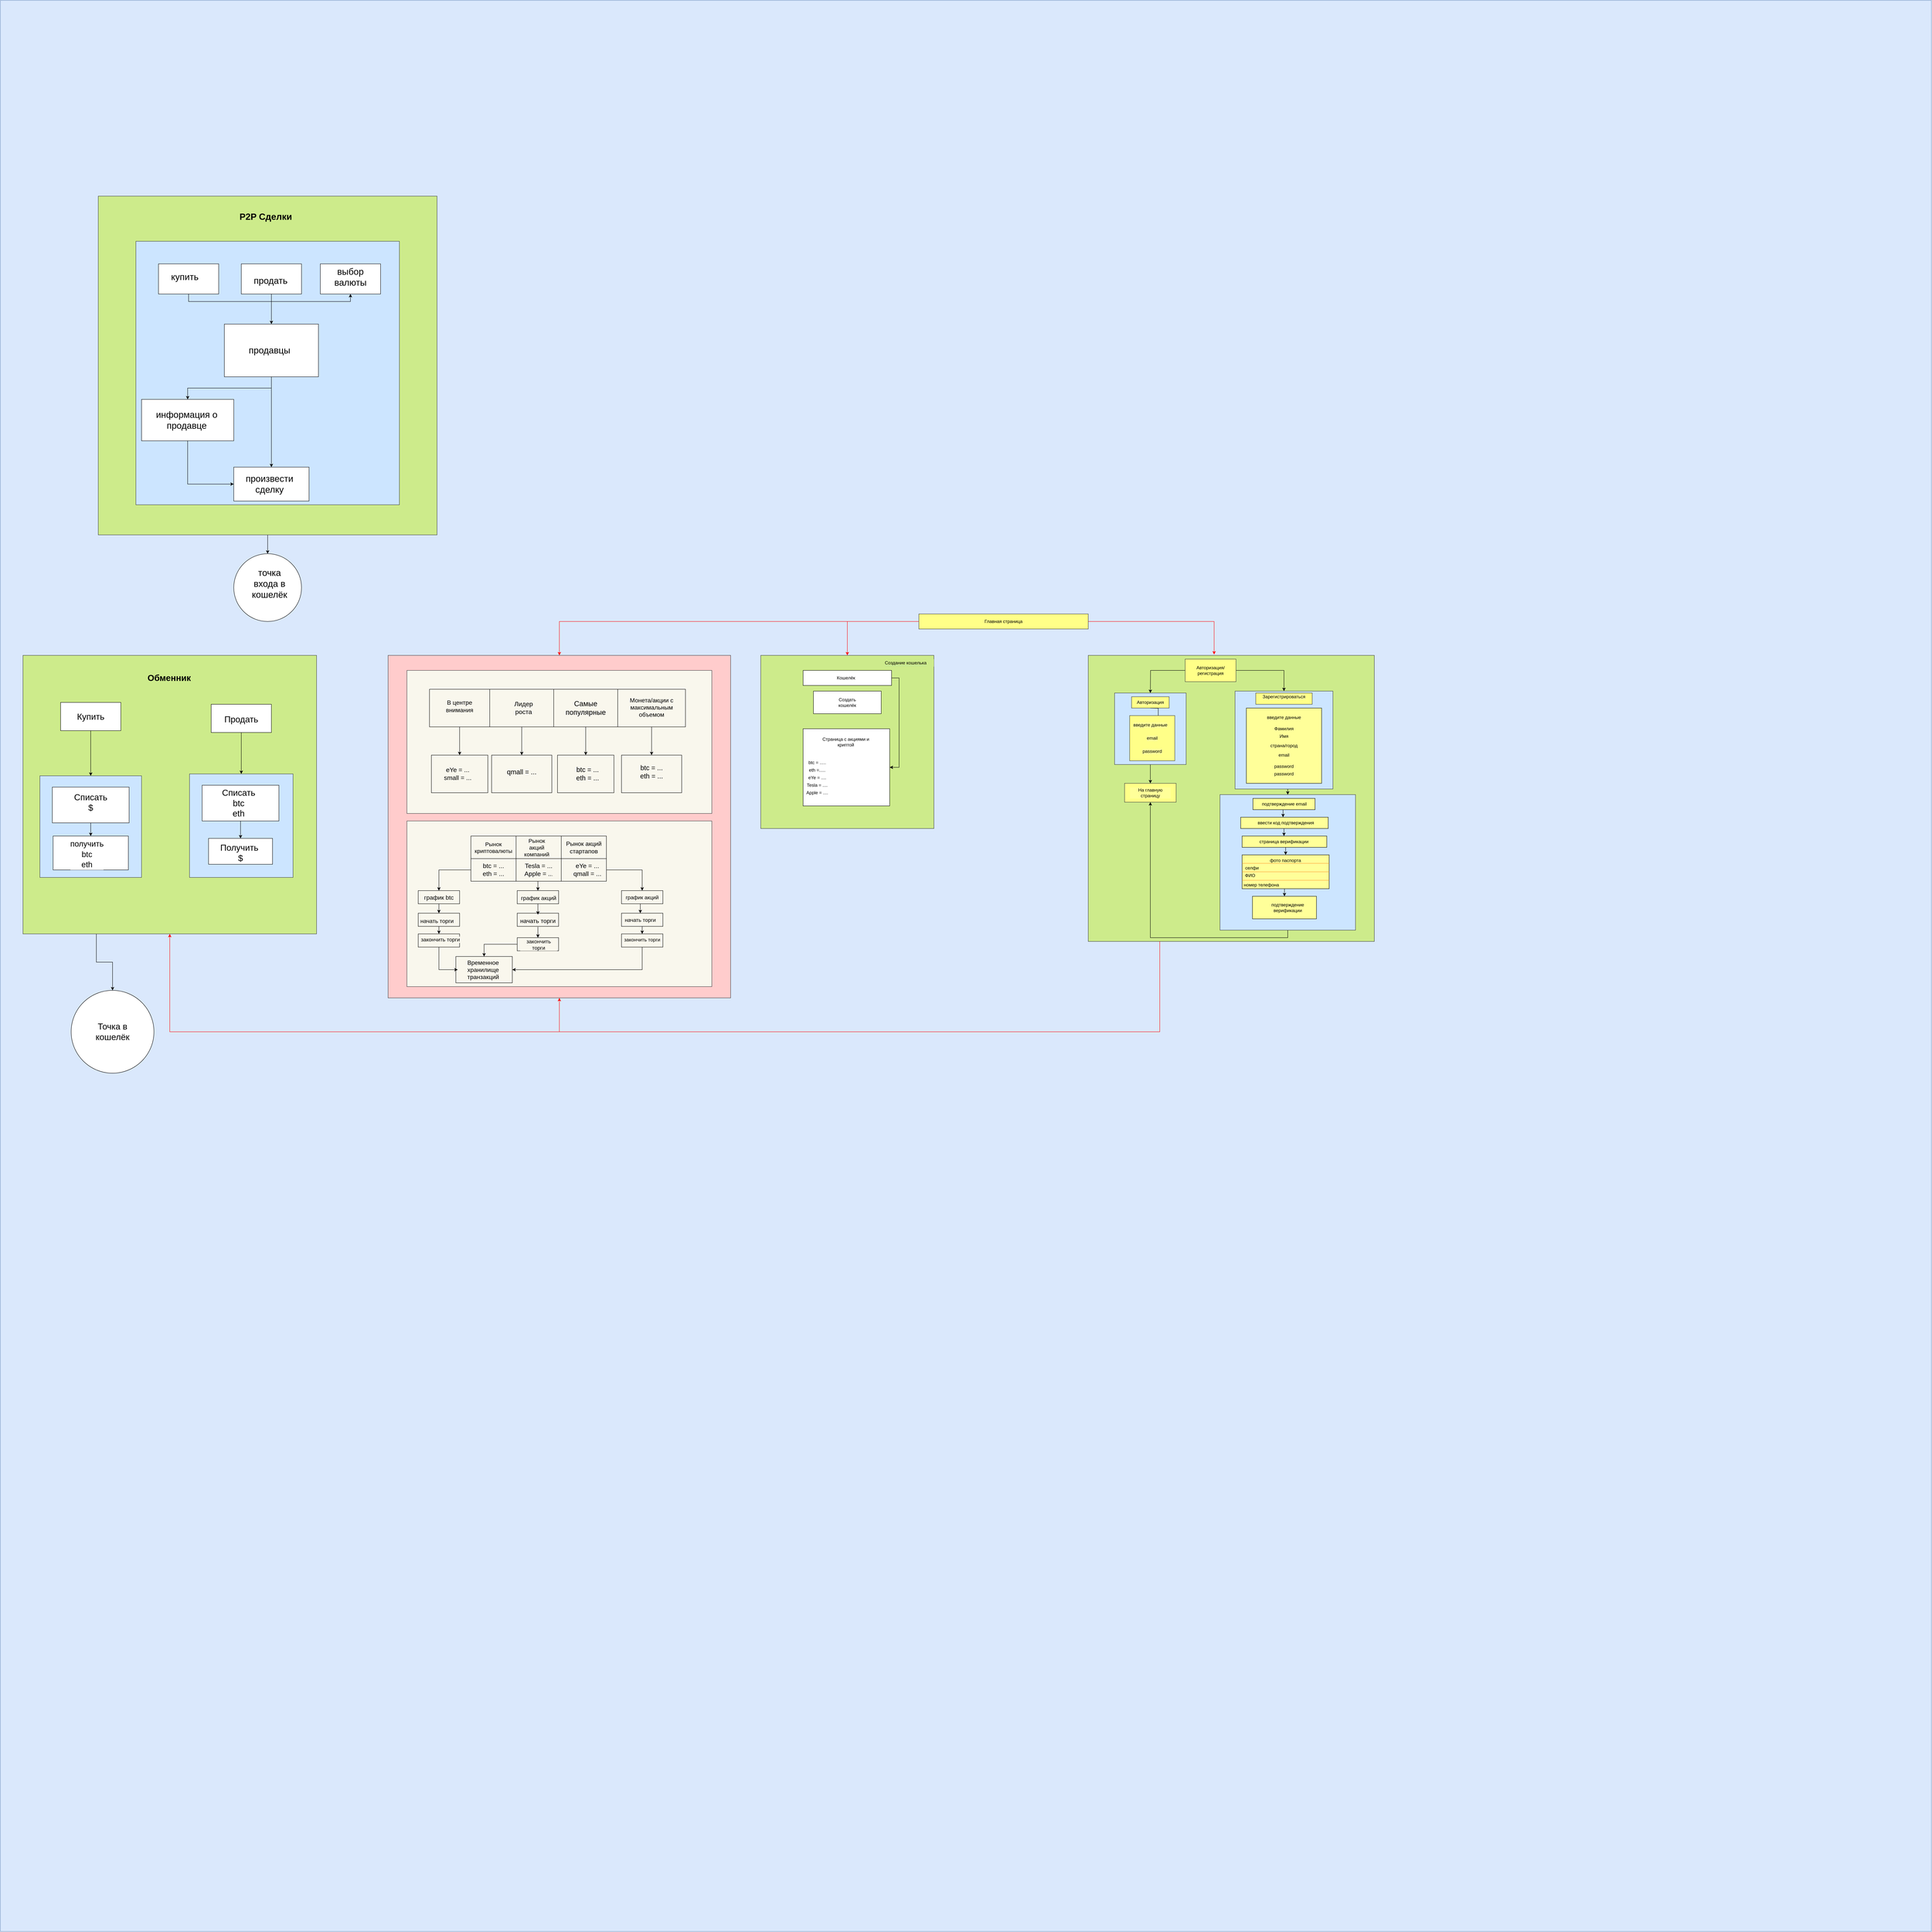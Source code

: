 <mxfile version="20.6.0" type="github">
  <diagram id="_kXGo4iluYgXWChyUHFs" name="Страница 1">
    <mxGraphModel dx="5953" dy="4266" grid="1" gridSize="10" guides="1" tooltips="1" connect="1" arrows="1" fold="1" page="1" pageScale="1" pageWidth="827" pageHeight="1169" math="0" shadow="0">
      <root>
        <mxCell id="0" />
        <mxCell id="1" parent="0" />
        <mxCell id="PXMOqG3apg1fKfNR8DtC-1" value="" style="whiteSpace=wrap;html=1;aspect=fixed;fillColor=#dae8fc;strokeColor=#6c8ebf;" vertex="1" parent="1">
          <mxGeometry x="-2310" y="-1500" width="5130" height="5130" as="geometry" />
        </mxCell>
        <mxCell id="PXMOqG3apg1fKfNR8DtC-85" style="edgeStyle=orthogonalEdgeStyle;rounded=0;orthogonalLoop=1;jettySize=auto;html=1;exitX=1;exitY=0.5;exitDx=0;exitDy=0;entryX=0.44;entryY=-0.003;entryDx=0;entryDy=0;entryPerimeter=0;strokeColor=#FF0000;" edge="1" parent="1" source="PXMOqG3apg1fKfNR8DtC-2" target="PXMOqG3apg1fKfNR8DtC-5">
          <mxGeometry relative="1" as="geometry" />
        </mxCell>
        <mxCell id="PXMOqG3apg1fKfNR8DtC-89" style="edgeStyle=orthogonalEdgeStyle;rounded=0;orthogonalLoop=1;jettySize=auto;html=1;exitX=0;exitY=0.5;exitDx=0;exitDy=0;strokeColor=#FF0000;" edge="1" parent="1" source="PXMOqG3apg1fKfNR8DtC-2" target="PXMOqG3apg1fKfNR8DtC-88">
          <mxGeometry relative="1" as="geometry" />
        </mxCell>
        <mxCell id="PXMOqG3apg1fKfNR8DtC-109" style="edgeStyle=orthogonalEdgeStyle;rounded=0;orthogonalLoop=1;jettySize=auto;html=1;exitX=0;exitY=0.5;exitDx=0;exitDy=0;entryX=0.5;entryY=0;entryDx=0;entryDy=0;strokeColor=#FF0000;" edge="1" parent="1" source="PXMOqG3apg1fKfNR8DtC-2" target="PXMOqG3apg1fKfNR8DtC-107">
          <mxGeometry relative="1" as="geometry" />
        </mxCell>
        <mxCell id="PXMOqG3apg1fKfNR8DtC-2" value="Главная&amp;nbsp;страница" style="text;html=1;align=center;verticalAlign=middle;whiteSpace=wrap;rounded=0;fillColor=#ffff88;strokeColor=#36393d;" vertex="1" parent="1">
          <mxGeometry x="130" y="130" width="450" height="40" as="geometry" />
        </mxCell>
        <mxCell id="PXMOqG3apg1fKfNR8DtC-187" style="edgeStyle=orthogonalEdgeStyle;rounded=0;orthogonalLoop=1;jettySize=auto;html=1;exitX=0.25;exitY=1;exitDx=0;exitDy=0;entryX=0.5;entryY=1;entryDx=0;entryDy=0;strokeColor=#FF0000;" edge="1" parent="1" source="PXMOqG3apg1fKfNR8DtC-5" target="PXMOqG3apg1fKfNR8DtC-107">
          <mxGeometry relative="1" as="geometry">
            <Array as="points">
              <mxPoint x="770" y="1240" />
              <mxPoint x="-825" y="1240" />
            </Array>
          </mxGeometry>
        </mxCell>
        <mxCell id="PXMOqG3apg1fKfNR8DtC-217" style="edgeStyle=orthogonalEdgeStyle;rounded=0;orthogonalLoop=1;jettySize=auto;html=1;exitX=0.25;exitY=1;exitDx=0;exitDy=0;entryX=0.5;entryY=1;entryDx=0;entryDy=0;strokeColor=#FF0000;fontSize=14;" edge="1" parent="1" source="PXMOqG3apg1fKfNR8DtC-5" target="PXMOqG3apg1fKfNR8DtC-189">
          <mxGeometry relative="1" as="geometry">
            <Array as="points">
              <mxPoint x="770" y="1240" />
              <mxPoint x="-1860" y="1240" />
            </Array>
          </mxGeometry>
        </mxCell>
        <mxCell id="PXMOqG3apg1fKfNR8DtC-5" value="" style="whiteSpace=wrap;html=1;aspect=fixed;fillColor=#cdeb8b;strokeColor=#36393d;" vertex="1" parent="1">
          <mxGeometry x="580" y="240" width="760" height="760" as="geometry" />
        </mxCell>
        <mxCell id="PXMOqG3apg1fKfNR8DtC-24" style="edgeStyle=orthogonalEdgeStyle;rounded=0;orthogonalLoop=1;jettySize=auto;html=1;exitX=0;exitY=0.5;exitDx=0;exitDy=0;entryX=0.5;entryY=0;entryDx=0;entryDy=0;" edge="1" parent="1" source="PXMOqG3apg1fKfNR8DtC-6">
          <mxGeometry relative="1" as="geometry">
            <mxPoint x="745" y="340" as="targetPoint" />
          </mxGeometry>
        </mxCell>
        <mxCell id="PXMOqG3apg1fKfNR8DtC-50" style="edgeStyle=orthogonalEdgeStyle;rounded=0;orthogonalLoop=1;jettySize=auto;html=1;entryX=0.5;entryY=0;entryDx=0;entryDy=0;" edge="1" parent="1" source="PXMOqG3apg1fKfNR8DtC-6" target="PXMOqG3apg1fKfNR8DtC-39">
          <mxGeometry relative="1" as="geometry" />
        </mxCell>
        <mxCell id="PXMOqG3apg1fKfNR8DtC-6" value="" style="rounded=0;whiteSpace=wrap;html=1;fillColor=#ffff88;strokeColor=#36393d;" vertex="1" parent="1">
          <mxGeometry x="837.5" y="250" width="135" height="60" as="geometry" />
        </mxCell>
        <mxCell id="PXMOqG3apg1fKfNR8DtC-7" value="Авторизация/регистрация" style="text;html=1;strokeColor=none;fillColor=none;align=center;verticalAlign=middle;whiteSpace=wrap;rounded=0;" vertex="1" parent="1">
          <mxGeometry x="875" y="265" width="60" height="30" as="geometry" />
        </mxCell>
        <mxCell id="PXMOqG3apg1fKfNR8DtC-30" style="edgeStyle=orthogonalEdgeStyle;rounded=0;orthogonalLoop=1;jettySize=auto;html=1;exitX=0.5;exitY=1;exitDx=0;exitDy=0;entryX=0.5;entryY=0;entryDx=0;entryDy=0;" edge="1" parent="1" source="PXMOqG3apg1fKfNR8DtC-9" target="PXMOqG3apg1fKfNR8DtC-22">
          <mxGeometry relative="1" as="geometry" />
        </mxCell>
        <mxCell id="PXMOqG3apg1fKfNR8DtC-9" value="" style="whiteSpace=wrap;html=1;aspect=fixed;fillColor=#cce5ff;strokeColor=#36393d;" vertex="1" parent="1">
          <mxGeometry x="650" y="340" width="190" height="190" as="geometry" />
        </mxCell>
        <mxCell id="PXMOqG3apg1fKfNR8DtC-13" value="" style="rounded=0;whiteSpace=wrap;html=1;labelBackgroundColor=#ffffff;fillColor=#ffff88;strokeColor=#36393d;" vertex="1" parent="1">
          <mxGeometry x="695" y="350" width="100" height="30" as="geometry" />
        </mxCell>
        <mxCell id="PXMOqG3apg1fKfNR8DtC-29" value="" style="edgeStyle=orthogonalEdgeStyle;rounded=0;orthogonalLoop=1;jettySize=auto;html=1;" edge="1" parent="1">
          <mxGeometry relative="1" as="geometry">
            <mxPoint x="745" y="380" as="sourcePoint" />
            <mxPoint x="749.333" y="470.0" as="targetPoint" />
          </mxGeometry>
        </mxCell>
        <mxCell id="PXMOqG3apg1fKfNR8DtC-15" value="" style="whiteSpace=wrap;html=1;aspect=fixed;labelBackgroundColor=#ffffff;fillColor=#ffff88;strokeColor=#36393d;" vertex="1" parent="1">
          <mxGeometry x="690" y="400" width="120" height="120" as="geometry" />
        </mxCell>
        <mxCell id="PXMOqG3apg1fKfNR8DtC-22" value="" style="rounded=0;whiteSpace=wrap;html=1;labelBackgroundColor=#ffffff;fillColor=#ffff88;strokeColor=#36393d;" vertex="1" parent="1">
          <mxGeometry x="676.5" y="580" width="137" height="50" as="geometry" />
        </mxCell>
        <mxCell id="PXMOqG3apg1fKfNR8DtC-68" style="edgeStyle=orthogonalEdgeStyle;rounded=0;orthogonalLoop=1;jettySize=auto;html=1;exitX=0.5;exitY=1;exitDx=0;exitDy=0;entryX=0.5;entryY=0;entryDx=0;entryDy=0;" edge="1" parent="1" source="PXMOqG3apg1fKfNR8DtC-31" target="PXMOqG3apg1fKfNR8DtC-59">
          <mxGeometry relative="1" as="geometry" />
        </mxCell>
        <mxCell id="PXMOqG3apg1fKfNR8DtC-31" value="" style="whiteSpace=wrap;html=1;aspect=fixed;labelBackgroundColor=#ffffff;fillColor=#cce5ff;strokeColor=#36393d;" vertex="1" parent="1">
          <mxGeometry x="970" y="335" width="260" height="260" as="geometry" />
        </mxCell>
        <mxCell id="PXMOqG3apg1fKfNR8DtC-34" value="" style="rounded=0;whiteSpace=wrap;html=1;labelBackgroundColor=#ffffff;fillColor=#ffff88;strokeColor=#36393d;" vertex="1" parent="1">
          <mxGeometry x="1025" y="340" width="150" height="30" as="geometry" />
        </mxCell>
        <mxCell id="PXMOqG3apg1fKfNR8DtC-39" value="Зарегистрироваться" style="text;html=1;strokeColor=none;fillColor=none;align=center;verticalAlign=middle;whiteSpace=wrap;rounded=0;labelBackgroundColor=#FFFF99;" vertex="1" parent="1">
          <mxGeometry x="1040" y="335" width="120" height="30" as="geometry" />
        </mxCell>
        <mxCell id="PXMOqG3apg1fKfNR8DtC-41" value="" style="whiteSpace=wrap;html=1;aspect=fixed;labelBackgroundColor=#FFFF99;fillColor=#FFFF99;" vertex="1" parent="1">
          <mxGeometry x="1000" y="380" width="200" height="200" as="geometry" />
        </mxCell>
        <mxCell id="PXMOqG3apg1fKfNR8DtC-42" value="введите данные" style="text;html=1;strokeColor=none;fillColor=none;align=center;verticalAlign=middle;whiteSpace=wrap;rounded=0;labelBackgroundColor=#FFFF99;" vertex="1" parent="1">
          <mxGeometry x="1045" y="390" width="110" height="30" as="geometry" />
        </mxCell>
        <mxCell id="PXMOqG3apg1fKfNR8DtC-43" value="Фамилия" style="text;html=1;strokeColor=none;fillColor=none;align=center;verticalAlign=middle;whiteSpace=wrap;rounded=0;labelBackgroundColor=#FFFF99;" vertex="1" parent="1">
          <mxGeometry x="1070" y="420" width="60" height="30" as="geometry" />
        </mxCell>
        <mxCell id="PXMOqG3apg1fKfNR8DtC-44" value="Имя" style="text;html=1;strokeColor=none;fillColor=none;align=center;verticalAlign=middle;whiteSpace=wrap;rounded=0;labelBackgroundColor=#FFFF99;" vertex="1" parent="1">
          <mxGeometry x="1070" y="440" width="60" height="30" as="geometry" />
        </mxCell>
        <mxCell id="PXMOqG3apg1fKfNR8DtC-45" value="страна/город" style="text;html=1;strokeColor=none;fillColor=none;align=center;verticalAlign=middle;whiteSpace=wrap;rounded=0;labelBackgroundColor=#FFFF99;" vertex="1" parent="1">
          <mxGeometry x="1060" y="465" width="80" height="30" as="geometry" />
        </mxCell>
        <mxCell id="PXMOqG3apg1fKfNR8DtC-46" value="email" style="text;html=1;strokeColor=none;fillColor=none;align=center;verticalAlign=middle;whiteSpace=wrap;rounded=0;labelBackgroundColor=#FFFF99;" vertex="1" parent="1">
          <mxGeometry x="1070" y="490" width="60" height="30" as="geometry" />
        </mxCell>
        <mxCell id="PXMOqG3apg1fKfNR8DtC-47" value="password" style="text;html=1;strokeColor=none;fillColor=none;align=center;verticalAlign=middle;whiteSpace=wrap;rounded=0;labelBackgroundColor=#FFFF99;" vertex="1" parent="1">
          <mxGeometry x="1070" y="520" width="60" height="30" as="geometry" />
        </mxCell>
        <mxCell id="PXMOqG3apg1fKfNR8DtC-48" value="password" style="text;html=1;strokeColor=none;fillColor=none;align=center;verticalAlign=middle;whiteSpace=wrap;rounded=0;labelBackgroundColor=#FFFF99;" vertex="1" parent="1">
          <mxGeometry x="1070" y="540" width="60" height="30" as="geometry" />
        </mxCell>
        <mxCell id="PXMOqG3apg1fKfNR8DtC-51" value="На главную страницу" style="text;html=1;strokeColor=none;fillColor=none;align=center;verticalAlign=middle;whiteSpace=wrap;rounded=0;labelBackgroundColor=#FFFF99;" vertex="1" parent="1">
          <mxGeometry x="690" y="590" width="110" height="30" as="geometry" />
        </mxCell>
        <mxCell id="PXMOqG3apg1fKfNR8DtC-52" value="password" style="text;html=1;strokeColor=none;fillColor=none;align=center;verticalAlign=middle;whiteSpace=wrap;rounded=0;labelBackgroundColor=#FFFF99;" vertex="1" parent="1">
          <mxGeometry x="720" y="480" width="60" height="30" as="geometry" />
        </mxCell>
        <mxCell id="PXMOqG3apg1fKfNR8DtC-53" value="email" style="text;html=1;strokeColor=none;fillColor=none;align=center;verticalAlign=middle;whiteSpace=wrap;rounded=0;labelBackgroundColor=#FFFF99;" vertex="1" parent="1">
          <mxGeometry x="720" y="445" width="60" height="30" as="geometry" />
        </mxCell>
        <mxCell id="PXMOqG3apg1fKfNR8DtC-54" value="введите данные" style="text;html=1;strokeColor=none;fillColor=none;align=center;verticalAlign=middle;whiteSpace=wrap;rounded=0;labelBackgroundColor=#FFFF99;" vertex="1" parent="1">
          <mxGeometry x="690" y="410" width="110" height="30" as="geometry" />
        </mxCell>
        <mxCell id="PXMOqG3apg1fKfNR8DtC-55" value="Авторизация" style="text;html=1;strokeColor=none;fillColor=none;align=center;verticalAlign=middle;whiteSpace=wrap;rounded=0;labelBackgroundColor=#FFFF99;" vertex="1" parent="1">
          <mxGeometry x="715" y="350" width="60" height="30" as="geometry" />
        </mxCell>
        <mxCell id="PXMOqG3apg1fKfNR8DtC-84" style="edgeStyle=orthogonalEdgeStyle;rounded=0;orthogonalLoop=1;jettySize=auto;html=1;exitX=0.5;exitY=1;exitDx=0;exitDy=0;entryX=0.5;entryY=1;entryDx=0;entryDy=0;strokeColor=#000000;" edge="1" parent="1" source="PXMOqG3apg1fKfNR8DtC-59" target="PXMOqG3apg1fKfNR8DtC-22">
          <mxGeometry relative="1" as="geometry" />
        </mxCell>
        <mxCell id="PXMOqG3apg1fKfNR8DtC-59" value="" style="whiteSpace=wrap;html=1;aspect=fixed;labelBackgroundColor=#ffffff;fillColor=#cce5ff;strokeColor=#36393d;" vertex="1" parent="1">
          <mxGeometry x="930" y="610" width="360" height="360" as="geometry" />
        </mxCell>
        <mxCell id="PXMOqG3apg1fKfNR8DtC-60" value="" style="rounded=0;whiteSpace=wrap;html=1;labelBackgroundColor=#FFFF99;fillColor=#FFFF99;" vertex="1" parent="1">
          <mxGeometry x="1017.5" y="620" width="165" height="30" as="geometry" />
        </mxCell>
        <mxCell id="PXMOqG3apg1fKfNR8DtC-69" style="edgeStyle=orthogonalEdgeStyle;rounded=0;orthogonalLoop=1;jettySize=auto;html=1;exitX=0.5;exitY=1;exitDx=0;exitDy=0;entryX=0.47;entryY=0;entryDx=0;entryDy=0;entryPerimeter=0;" edge="1" parent="1" source="PXMOqG3apg1fKfNR8DtC-61" target="PXMOqG3apg1fKfNR8DtC-63">
          <mxGeometry relative="1" as="geometry" />
        </mxCell>
        <mxCell id="PXMOqG3apg1fKfNR8DtC-61" value="подтверждение email" style="text;html=1;strokeColor=none;fillColor=none;align=center;verticalAlign=middle;whiteSpace=wrap;rounded=0;labelBackgroundColor=#FFFF99;" vertex="1" parent="1">
          <mxGeometry x="1021.25" y="620" width="160" height="30" as="geometry" />
        </mxCell>
        <mxCell id="PXMOqG3apg1fKfNR8DtC-62" value="" style="rounded=0;whiteSpace=wrap;html=1;labelBackgroundColor=#FFFF99;fillColor=#FFFF99;" vertex="1" parent="1">
          <mxGeometry x="985" y="670" width="232.5" height="30" as="geometry" />
        </mxCell>
        <mxCell id="PXMOqG3apg1fKfNR8DtC-70" style="edgeStyle=orthogonalEdgeStyle;rounded=0;orthogonalLoop=1;jettySize=auto;html=1;exitX=0.5;exitY=1;exitDx=0;exitDy=0;entryX=0.5;entryY=0;entryDx=0;entryDy=0;" edge="1" parent="1" source="PXMOqG3apg1fKfNR8DtC-63" target="PXMOqG3apg1fKfNR8DtC-65">
          <mxGeometry relative="1" as="geometry" />
        </mxCell>
        <mxCell id="PXMOqG3apg1fKfNR8DtC-63" value="ввести код подтверждения" style="text;html=1;strokeColor=none;fillColor=none;align=center;verticalAlign=middle;whiteSpace=wrap;rounded=0;labelBackgroundColor=#FFFF99;" vertex="1" parent="1">
          <mxGeometry x="980" y="670" width="250" height="30" as="geometry" />
        </mxCell>
        <mxCell id="PXMOqG3apg1fKfNR8DtC-64" value="" style="rounded=0;whiteSpace=wrap;html=1;labelBackgroundColor=#FFFF99;fillColor=#FFFF99;" vertex="1" parent="1">
          <mxGeometry x="988.75" y="720" width="225" height="30" as="geometry" />
        </mxCell>
        <mxCell id="PXMOqG3apg1fKfNR8DtC-72" style="edgeStyle=orthogonalEdgeStyle;rounded=0;orthogonalLoop=1;jettySize=auto;html=1;exitX=0.5;exitY=1;exitDx=0;exitDy=0;entryX=0.5;entryY=0;entryDx=0;entryDy=0;" edge="1" parent="1" source="PXMOqG3apg1fKfNR8DtC-65" target="PXMOqG3apg1fKfNR8DtC-67">
          <mxGeometry relative="1" as="geometry" />
        </mxCell>
        <mxCell id="PXMOqG3apg1fKfNR8DtC-65" value="страница верификации" style="text;html=1;strokeColor=none;fillColor=none;align=center;verticalAlign=middle;whiteSpace=wrap;rounded=0;labelBackgroundColor=#FFFF99;" vertex="1" parent="1">
          <mxGeometry x="1000" y="720" width="200" height="30" as="geometry" />
        </mxCell>
        <mxCell id="PXMOqG3apg1fKfNR8DtC-83" style="edgeStyle=orthogonalEdgeStyle;rounded=0;orthogonalLoop=1;jettySize=auto;html=1;exitX=0.5;exitY=1;exitDx=0;exitDy=0;entryX=0.5;entryY=0;entryDx=0;entryDy=0;strokeColor=#000000;" edge="1" parent="1" source="PXMOqG3apg1fKfNR8DtC-67" target="PXMOqG3apg1fKfNR8DtC-81">
          <mxGeometry relative="1" as="geometry" />
        </mxCell>
        <mxCell id="PXMOqG3apg1fKfNR8DtC-67" value="" style="rounded=0;whiteSpace=wrap;html=1;labelBackgroundColor=#FFFF99;fillColor=#FFFF99;" vertex="1" parent="1">
          <mxGeometry x="988.75" y="770" width="231.25" height="90" as="geometry" />
        </mxCell>
        <mxCell id="PXMOqG3apg1fKfNR8DtC-73" value="фото паспорта" style="text;html=1;strokeColor=none;fillColor=none;align=center;verticalAlign=middle;whiteSpace=wrap;rounded=0;labelBackgroundColor=#FFFF99;" vertex="1" parent="1">
          <mxGeometry x="1057.18" y="770" width="94.38" height="30" as="geometry" />
        </mxCell>
        <mxCell id="PXMOqG3apg1fKfNR8DtC-74" value="" style="endArrow=none;html=1;rounded=0;exitX=0;exitY=0.25;exitDx=0;exitDy=0;entryX=1;entryY=0.25;entryDx=0;entryDy=0;fillColor=#ffff88;strokeColor=#FF9933;" edge="1" parent="1" source="PXMOqG3apg1fKfNR8DtC-67" target="PXMOqG3apg1fKfNR8DtC-67">
          <mxGeometry width="50" height="50" relative="1" as="geometry">
            <mxPoint x="920" y="810" as="sourcePoint" />
            <mxPoint x="970" y="760" as="targetPoint" />
          </mxGeometry>
        </mxCell>
        <mxCell id="PXMOqG3apg1fKfNR8DtC-75" value="" style="endArrow=none;html=1;rounded=0;exitX=0;exitY=0.5;exitDx=0;exitDy=0;entryX=1;entryY=0.5;entryDx=0;entryDy=0;fillColor=#ffff88;strokeColor=#FF9933;" edge="1" parent="1" source="PXMOqG3apg1fKfNR8DtC-67" target="PXMOqG3apg1fKfNR8DtC-67">
          <mxGeometry width="50" height="50" relative="1" as="geometry">
            <mxPoint x="998.75" y="802.5" as="sourcePoint" />
            <mxPoint x="1230" y="802.5" as="targetPoint" />
          </mxGeometry>
        </mxCell>
        <mxCell id="PXMOqG3apg1fKfNR8DtC-76" value="" style="endArrow=none;html=1;rounded=0;exitX=0;exitY=0.75;exitDx=0;exitDy=0;entryX=1;entryY=0.75;entryDx=0;entryDy=0;fillColor=#ffff88;strokeColor=#FF9933;" edge="1" parent="1" source="PXMOqG3apg1fKfNR8DtC-67" target="PXMOqG3apg1fKfNR8DtC-67">
          <mxGeometry width="50" height="50" relative="1" as="geometry">
            <mxPoint x="1008.75" y="812.5" as="sourcePoint" />
            <mxPoint x="1240" y="812.5" as="targetPoint" />
          </mxGeometry>
        </mxCell>
        <mxCell id="PXMOqG3apg1fKfNR8DtC-77" value="селфи" style="text;html=1;strokeColor=none;fillColor=none;align=center;verticalAlign=middle;whiteSpace=wrap;rounded=0;labelBackgroundColor=#FFFF99;" vertex="1" parent="1">
          <mxGeometry x="980" y="790" width="70" height="30" as="geometry" />
        </mxCell>
        <mxCell id="PXMOqG3apg1fKfNR8DtC-78" value="ФИО" style="text;html=1;strokeColor=none;fillColor=none;align=center;verticalAlign=middle;whiteSpace=wrap;rounded=0;labelBackgroundColor=#FFFF99;" vertex="1" parent="1">
          <mxGeometry x="980" y="820" width="60" height="10" as="geometry" />
        </mxCell>
        <mxCell id="PXMOqG3apg1fKfNR8DtC-79" value="номер телефона" style="text;html=1;strokeColor=none;fillColor=none;align=center;verticalAlign=middle;whiteSpace=wrap;rounded=0;labelBackgroundColor=#FFFF99;" vertex="1" parent="1">
          <mxGeometry x="980" y="840" width="120" height="20" as="geometry" />
        </mxCell>
        <mxCell id="PXMOqG3apg1fKfNR8DtC-81" value="" style="rounded=0;whiteSpace=wrap;html=1;labelBackgroundColor=#FFFF99;fillColor=#FFFF99;" vertex="1" parent="1">
          <mxGeometry x="1016.25" y="880" width="170" height="60" as="geometry" />
        </mxCell>
        <mxCell id="PXMOqG3apg1fKfNR8DtC-82" value="подтверждение верификации" style="text;html=1;strokeColor=none;fillColor=none;align=center;verticalAlign=middle;whiteSpace=wrap;rounded=0;labelBackgroundColor=#FFFF99;" vertex="1" parent="1">
          <mxGeometry x="1060" y="895" width="100" height="30" as="geometry" />
        </mxCell>
        <mxCell id="PXMOqG3apg1fKfNR8DtC-88" value="" style="whiteSpace=wrap;html=1;aspect=fixed;labelBackgroundColor=#FFFF99;fillColor=#cdeb8b;strokeColor=#36393d;" vertex="1" parent="1">
          <mxGeometry x="-290" y="240" width="460" height="460" as="geometry" />
        </mxCell>
        <mxCell id="PXMOqG3apg1fKfNR8DtC-103" style="edgeStyle=orthogonalEdgeStyle;rounded=0;orthogonalLoop=1;jettySize=auto;html=1;exitX=1;exitY=0.5;exitDx=0;exitDy=0;entryX=1;entryY=0.5;entryDx=0;entryDy=0;strokeColor=#000000;" edge="1" parent="1" source="PXMOqG3apg1fKfNR8DtC-90" target="PXMOqG3apg1fKfNR8DtC-96">
          <mxGeometry relative="1" as="geometry" />
        </mxCell>
        <mxCell id="PXMOqG3apg1fKfNR8DtC-90" value="" style="rounded=0;whiteSpace=wrap;html=1;labelBackgroundColor=#FFFF99;" vertex="1" parent="1">
          <mxGeometry x="-177.5" y="280" width="235" height="40" as="geometry" />
        </mxCell>
        <mxCell id="PXMOqG3apg1fKfNR8DtC-93" value="Кошелёк" style="text;html=1;strokeColor=none;fillColor=none;align=center;verticalAlign=middle;whiteSpace=wrap;rounded=0;labelBackgroundColor=#FFFFFF;" vertex="1" parent="1">
          <mxGeometry x="-110" y="285" width="92.5" height="30" as="geometry" />
        </mxCell>
        <mxCell id="PXMOqG3apg1fKfNR8DtC-94" value="" style="rounded=0;whiteSpace=wrap;html=1;labelBackgroundColor=#FFFFFF;" vertex="1" parent="1">
          <mxGeometry x="-150" y="335" width="180" height="60" as="geometry" />
        </mxCell>
        <mxCell id="PXMOqG3apg1fKfNR8DtC-95" value="Создать кошелёк" style="text;html=1;strokeColor=none;fillColor=none;align=center;verticalAlign=middle;whiteSpace=wrap;rounded=0;labelBackgroundColor=#FFFFFF;" vertex="1" parent="1">
          <mxGeometry x="-105" y="350" width="90" height="30" as="geometry" />
        </mxCell>
        <mxCell id="PXMOqG3apg1fKfNR8DtC-96" value="" style="rounded=0;whiteSpace=wrap;html=1;labelBackgroundColor=#FFFFFF;" vertex="1" parent="1">
          <mxGeometry x="-177.5" y="435" width="230" height="205" as="geometry" />
        </mxCell>
        <mxCell id="PXMOqG3apg1fKfNR8DtC-97" value="Страница с акциями и криптой" style="text;html=1;strokeColor=none;fillColor=none;align=center;verticalAlign=middle;whiteSpace=wrap;rounded=0;labelBackgroundColor=#FFFFFF;" vertex="1" parent="1">
          <mxGeometry x="-138.75" y="455" width="150" height="30" as="geometry" />
        </mxCell>
        <mxCell id="PXMOqG3apg1fKfNR8DtC-98" value="btc = ....." style="text;html=1;strokeColor=none;fillColor=none;align=center;verticalAlign=middle;whiteSpace=wrap;rounded=0;labelBackgroundColor=#FFFFFF;" vertex="1" parent="1">
          <mxGeometry x="-170" y="510" width="60" height="30" as="geometry" />
        </mxCell>
        <mxCell id="PXMOqG3apg1fKfNR8DtC-99" value="eth =....." style="text;html=1;strokeColor=none;fillColor=none;align=center;verticalAlign=middle;whiteSpace=wrap;rounded=0;labelBackgroundColor=#FFFFFF;" vertex="1" parent="1">
          <mxGeometry x="-170" y="530" width="60" height="30" as="geometry" />
        </mxCell>
        <mxCell id="PXMOqG3apg1fKfNR8DtC-100" value="eYe = ...." style="text;html=1;strokeColor=none;fillColor=none;align=center;verticalAlign=middle;whiteSpace=wrap;rounded=0;labelBackgroundColor=#FFFFFF;" vertex="1" parent="1">
          <mxGeometry x="-170" y="550" width="60" height="30" as="geometry" />
        </mxCell>
        <mxCell id="PXMOqG3apg1fKfNR8DtC-101" value="Tesla = ...." style="text;html=1;strokeColor=none;fillColor=none;align=center;verticalAlign=middle;whiteSpace=wrap;rounded=0;labelBackgroundColor=#FFFFFF;" vertex="1" parent="1">
          <mxGeometry x="-170" y="570" width="60" height="30" as="geometry" />
        </mxCell>
        <mxCell id="PXMOqG3apg1fKfNR8DtC-102" value="Apple = ...." style="text;html=1;strokeColor=none;fillColor=none;align=center;verticalAlign=middle;whiteSpace=wrap;rounded=0;labelBackgroundColor=#FFFFFF;" vertex="1" parent="1">
          <mxGeometry x="-170" y="590" width="60" height="30" as="geometry" />
        </mxCell>
        <mxCell id="PXMOqG3apg1fKfNR8DtC-106" value="&lt;span style=&quot;background-color: rgb(205, 235, 139);&quot;&gt;Создание кошелька&lt;/span&gt;" style="text;html=1;strokeColor=none;fillColor=#cdeb8b;align=center;verticalAlign=middle;whiteSpace=wrap;rounded=0;labelBackgroundColor=#B9E0A5;" vertex="1" parent="1">
          <mxGeometry x="20" y="250" width="150" height="20" as="geometry" />
        </mxCell>
        <mxCell id="PXMOqG3apg1fKfNR8DtC-107" value="" style="whiteSpace=wrap;html=1;aspect=fixed;labelBackgroundColor=#CDEB8B;fillColor=#ffcccc;strokeColor=#36393d;" vertex="1" parent="1">
          <mxGeometry x="-1280" y="240" width="910" height="910" as="geometry" />
        </mxCell>
        <mxCell id="PXMOqG3apg1fKfNR8DtC-111" value="" style="rounded=0;whiteSpace=wrap;html=1;labelBackgroundColor=#CDEB8B;fillColor=#f9f7ed;strokeColor=#36393d;" vertex="1" parent="1">
          <mxGeometry x="-1230" y="280" width="810" height="380" as="geometry" />
        </mxCell>
        <mxCell id="PXMOqG3apg1fKfNR8DtC-127" style="edgeStyle=orthogonalEdgeStyle;rounded=0;orthogonalLoop=1;jettySize=auto;html=1;exitX=0.5;exitY=1;exitDx=0;exitDy=0;entryX=0.5;entryY=0;entryDx=0;entryDy=0;strokeColor=#000000;" edge="1" parent="1" source="PXMOqG3apg1fKfNR8DtC-112" target="PXMOqG3apg1fKfNR8DtC-123">
          <mxGeometry relative="1" as="geometry" />
        </mxCell>
        <mxCell id="PXMOqG3apg1fKfNR8DtC-112" value="" style="rounded=0;whiteSpace=wrap;html=1;labelBackgroundColor=#CDEB8B;fillColor=none;" vertex="1" parent="1">
          <mxGeometry x="-1170" y="330" width="160" height="100" as="geometry" />
        </mxCell>
        <mxCell id="PXMOqG3apg1fKfNR8DtC-128" style="edgeStyle=orthogonalEdgeStyle;rounded=0;orthogonalLoop=1;jettySize=auto;html=1;exitX=0.5;exitY=1;exitDx=0;exitDy=0;entryX=0.5;entryY=0;entryDx=0;entryDy=0;strokeColor=#000000;" edge="1" parent="1" source="PXMOqG3apg1fKfNR8DtC-113" target="PXMOqG3apg1fKfNR8DtC-124">
          <mxGeometry relative="1" as="geometry" />
        </mxCell>
        <mxCell id="PXMOqG3apg1fKfNR8DtC-113" value="" style="rounded=0;whiteSpace=wrap;html=1;labelBackgroundColor=#CDEB8B;fillColor=none;" vertex="1" parent="1">
          <mxGeometry x="-1010" y="330" width="170" height="100" as="geometry" />
        </mxCell>
        <mxCell id="PXMOqG3apg1fKfNR8DtC-129" style="edgeStyle=orthogonalEdgeStyle;rounded=0;orthogonalLoop=1;jettySize=auto;html=1;exitX=0.5;exitY=1;exitDx=0;exitDy=0;entryX=0.5;entryY=0;entryDx=0;entryDy=0;strokeColor=#000000;" edge="1" parent="1" source="PXMOqG3apg1fKfNR8DtC-114" target="PXMOqG3apg1fKfNR8DtC-125">
          <mxGeometry relative="1" as="geometry" />
        </mxCell>
        <mxCell id="PXMOqG3apg1fKfNR8DtC-114" value="" style="rounded=0;whiteSpace=wrap;html=1;labelBackgroundColor=#CDEB8B;fillColor=none;" vertex="1" parent="1">
          <mxGeometry x="-840" y="330" width="170" height="100" as="geometry" />
        </mxCell>
        <mxCell id="PXMOqG3apg1fKfNR8DtC-130" style="edgeStyle=orthogonalEdgeStyle;rounded=0;orthogonalLoop=1;jettySize=auto;html=1;exitX=0.5;exitY=1;exitDx=0;exitDy=0;entryX=0.5;entryY=0;entryDx=0;entryDy=0;strokeColor=#000000;" edge="1" parent="1" source="PXMOqG3apg1fKfNR8DtC-115" target="PXMOqG3apg1fKfNR8DtC-126">
          <mxGeometry relative="1" as="geometry" />
        </mxCell>
        <mxCell id="PXMOqG3apg1fKfNR8DtC-115" value="" style="rounded=0;whiteSpace=wrap;html=1;labelBackgroundColor=#CDEB8B;fillColor=none;" vertex="1" parent="1">
          <mxGeometry x="-670" y="330" width="180" height="100" as="geometry" />
        </mxCell>
        <mxCell id="PXMOqG3apg1fKfNR8DtC-119" value="&lt;font style=&quot;font-size: 16px;&quot;&gt;В центре внимания&lt;/font&gt;" style="text;html=1;strokeColor=none;fillColor=none;align=center;verticalAlign=middle;whiteSpace=wrap;rounded=0;labelBackgroundColor=#F9F7ED;" vertex="1" parent="1">
          <mxGeometry x="-1140" y="350" width="100" height="50" as="geometry" />
        </mxCell>
        <mxCell id="PXMOqG3apg1fKfNR8DtC-120" value="&lt;font style=&quot;font-size: 17px;&quot;&gt;Лидер роста&lt;/font&gt;" style="text;html=1;strokeColor=none;fillColor=none;align=center;verticalAlign=middle;whiteSpace=wrap;rounded=0;labelBackgroundColor=#F9F7ED;" vertex="1" parent="1">
          <mxGeometry x="-970" y="360" width="100" height="40" as="geometry" />
        </mxCell>
        <mxCell id="PXMOqG3apg1fKfNR8DtC-121" value="&lt;font style=&quot;font-size: 19px;&quot;&gt;Самые популярные&lt;/font&gt;" style="text;html=1;strokeColor=none;fillColor=none;align=center;verticalAlign=middle;whiteSpace=wrap;rounded=0;labelBackgroundColor=#F9F7ED;" vertex="1" parent="1">
          <mxGeometry x="-800" y="355" width="90" height="50" as="geometry" />
        </mxCell>
        <mxCell id="PXMOqG3apg1fKfNR8DtC-122" value="&lt;font style=&quot;font-size: 16px;&quot;&gt;Монета/акции с максимальным объемом&lt;/font&gt;" style="text;html=1;strokeColor=none;fillColor=none;align=center;verticalAlign=middle;whiteSpace=wrap;rounded=0;labelBackgroundColor=#F9F7ED;" vertex="1" parent="1">
          <mxGeometry x="-640" y="355" width="120" height="45" as="geometry" />
        </mxCell>
        <mxCell id="PXMOqG3apg1fKfNR8DtC-123" value="" style="rounded=0;whiteSpace=wrap;html=1;labelBackgroundColor=#F9F7ED;fillColor=none;" vertex="1" parent="1">
          <mxGeometry x="-1165" y="505" width="150" height="100" as="geometry" />
        </mxCell>
        <mxCell id="PXMOqG3apg1fKfNR8DtC-124" value="" style="rounded=0;whiteSpace=wrap;html=1;labelBackgroundColor=#F9F7ED;fillColor=none;" vertex="1" parent="1">
          <mxGeometry x="-1005" y="505" width="160" height="100" as="geometry" />
        </mxCell>
        <mxCell id="PXMOqG3apg1fKfNR8DtC-125" value="" style="rounded=0;whiteSpace=wrap;html=1;labelBackgroundColor=#F9F7ED;fillColor=none;" vertex="1" parent="1">
          <mxGeometry x="-830" y="505" width="150" height="100" as="geometry" />
        </mxCell>
        <mxCell id="PXMOqG3apg1fKfNR8DtC-126" value="" style="rounded=0;whiteSpace=wrap;html=1;labelBackgroundColor=#F9F7ED;fillColor=none;" vertex="1" parent="1">
          <mxGeometry x="-660" y="505" width="160" height="100" as="geometry" />
        </mxCell>
        <mxCell id="PXMOqG3apg1fKfNR8DtC-131" value="&lt;font style=&quot;font-size: 17px;&quot;&gt;eYe = ...&lt;br&gt;small = ...&lt;/font&gt;" style="text;html=1;strokeColor=none;fillColor=none;align=center;verticalAlign=middle;whiteSpace=wrap;rounded=0;labelBackgroundColor=#F9F7ED;" vertex="1" parent="1">
          <mxGeometry x="-1140" y="530" width="90" height="50" as="geometry" />
        </mxCell>
        <mxCell id="PXMOqG3apg1fKfNR8DtC-132" value="&lt;font style=&quot;font-size: 18px;&quot;&gt;qmall = ...&lt;/font&gt;" style="text;html=1;strokeColor=none;fillColor=none;align=center;verticalAlign=middle;whiteSpace=wrap;rounded=0;labelBackgroundColor=#F9F7ED;" vertex="1" parent="1">
          <mxGeometry x="-970" y="530" width="90" height="40" as="geometry" />
        </mxCell>
        <mxCell id="PXMOqG3apg1fKfNR8DtC-133" value="&lt;font style=&quot;font-size: 18px;&quot;&gt;btc = ...&lt;br&gt;eth = ...&lt;/font&gt;" style="text;html=1;strokeColor=none;fillColor=none;align=center;verticalAlign=middle;whiteSpace=wrap;rounded=0;labelBackgroundColor=#F9F7ED;" vertex="1" parent="1">
          <mxGeometry x="-810" y="520" width="120" height="70" as="geometry" />
        </mxCell>
        <mxCell id="PXMOqG3apg1fKfNR8DtC-134" value="&lt;font style=&quot;font-size: 18px;&quot;&gt;btc = ...&lt;br&gt;eth = ...&lt;/font&gt;" style="text;html=1;strokeColor=none;fillColor=none;align=center;verticalAlign=middle;whiteSpace=wrap;rounded=0;labelBackgroundColor=#F9F7ED;" vertex="1" parent="1">
          <mxGeometry x="-650" y="510" width="140" height="80" as="geometry" />
        </mxCell>
        <mxCell id="PXMOqG3apg1fKfNR8DtC-135" value="" style="rounded=0;whiteSpace=wrap;html=1;labelBackgroundColor=#F9F7ED;fillColor=#f9f7ed;strokeColor=#36393d;" vertex="1" parent="1">
          <mxGeometry x="-1230" y="680" width="810" height="440" as="geometry" />
        </mxCell>
        <mxCell id="PXMOqG3apg1fKfNR8DtC-138" value="" style="rounded=0;whiteSpace=wrap;html=1;labelBackgroundColor=#F9F7ED;fillColor=none;" vertex="1" parent="1">
          <mxGeometry x="-1060" y="720" width="120" height="60" as="geometry" />
        </mxCell>
        <mxCell id="PXMOqG3apg1fKfNR8DtC-139" value="" style="rounded=0;whiteSpace=wrap;html=1;labelBackgroundColor=#F9F7ED;fillColor=none;" vertex="1" parent="1">
          <mxGeometry x="-940" y="720" width="120" height="60" as="geometry" />
        </mxCell>
        <mxCell id="PXMOqG3apg1fKfNR8DtC-140" value="" style="rounded=0;whiteSpace=wrap;html=1;labelBackgroundColor=#F9F7ED;fillColor=none;" vertex="1" parent="1">
          <mxGeometry x="-820" y="720" width="120" height="60" as="geometry" />
        </mxCell>
        <mxCell id="PXMOqG3apg1fKfNR8DtC-166" style="edgeStyle=orthogonalEdgeStyle;rounded=0;orthogonalLoop=1;jettySize=auto;html=1;exitX=0;exitY=0.5;exitDx=0;exitDy=0;entryX=0.5;entryY=0;entryDx=0;entryDy=0;strokeColor=#000000;" edge="1" parent="1" source="PXMOqG3apg1fKfNR8DtC-141" target="PXMOqG3apg1fKfNR8DtC-144">
          <mxGeometry relative="1" as="geometry" />
        </mxCell>
        <mxCell id="PXMOqG3apg1fKfNR8DtC-141" value="" style="rounded=0;whiteSpace=wrap;html=1;labelBackgroundColor=#F9F7ED;fillColor=none;" vertex="1" parent="1">
          <mxGeometry x="-1060" y="780" width="120" height="60" as="geometry" />
        </mxCell>
        <mxCell id="PXMOqG3apg1fKfNR8DtC-163" style="edgeStyle=orthogonalEdgeStyle;rounded=0;orthogonalLoop=1;jettySize=auto;html=1;exitX=0.5;exitY=1;exitDx=0;exitDy=0;entryX=0.5;entryY=0;entryDx=0;entryDy=0;strokeColor=#000000;" edge="1" parent="1" source="PXMOqG3apg1fKfNR8DtC-142" target="PXMOqG3apg1fKfNR8DtC-148">
          <mxGeometry relative="1" as="geometry" />
        </mxCell>
        <mxCell id="PXMOqG3apg1fKfNR8DtC-142" value="" style="rounded=0;whiteSpace=wrap;html=1;labelBackgroundColor=#F9F7ED;fillColor=none;" vertex="1" parent="1">
          <mxGeometry x="-940" y="780" width="120" height="60" as="geometry" />
        </mxCell>
        <mxCell id="PXMOqG3apg1fKfNR8DtC-173" style="edgeStyle=orthogonalEdgeStyle;rounded=0;orthogonalLoop=1;jettySize=auto;html=1;exitX=1;exitY=0.5;exitDx=0;exitDy=0;entryX=0.5;entryY=0;entryDx=0;entryDy=0;strokeColor=#000000;" edge="1" parent="1" source="PXMOqG3apg1fKfNR8DtC-143" target="PXMOqG3apg1fKfNR8DtC-151">
          <mxGeometry relative="1" as="geometry" />
        </mxCell>
        <mxCell id="PXMOqG3apg1fKfNR8DtC-143" value="" style="rounded=0;whiteSpace=wrap;html=1;labelBackgroundColor=#F9F7ED;fillColor=none;" vertex="1" parent="1">
          <mxGeometry x="-820" y="780" width="120" height="60" as="geometry" />
        </mxCell>
        <mxCell id="PXMOqG3apg1fKfNR8DtC-174" style="edgeStyle=orthogonalEdgeStyle;rounded=0;orthogonalLoop=1;jettySize=auto;html=1;exitX=0.5;exitY=1;exitDx=0;exitDy=0;entryX=0.5;entryY=0;entryDx=0;entryDy=0;strokeColor=#000000;" edge="1" parent="1" source="PXMOqG3apg1fKfNR8DtC-144" target="PXMOqG3apg1fKfNR8DtC-145">
          <mxGeometry relative="1" as="geometry" />
        </mxCell>
        <mxCell id="PXMOqG3apg1fKfNR8DtC-144" value="" style="rounded=0;whiteSpace=wrap;html=1;labelBackgroundColor=#F9F7ED;fillColor=none;" vertex="1" parent="1">
          <mxGeometry x="-1200" y="865" width="110" height="35" as="geometry" />
        </mxCell>
        <mxCell id="PXMOqG3apg1fKfNR8DtC-145" value="" style="rounded=0;whiteSpace=wrap;html=1;labelBackgroundColor=#F9F7ED;fillColor=none;" vertex="1" parent="1">
          <mxGeometry x="-1200" y="925" width="110" height="35" as="geometry" />
        </mxCell>
        <mxCell id="PXMOqG3apg1fKfNR8DtC-184" style="edgeStyle=orthogonalEdgeStyle;rounded=0;orthogonalLoop=1;jettySize=auto;html=1;exitX=0.5;exitY=1;exitDx=0;exitDy=0;entryX=0;entryY=0.5;entryDx=0;entryDy=0;strokeColor=#000000;" edge="1" parent="1" source="PXMOqG3apg1fKfNR8DtC-146" target="PXMOqG3apg1fKfNR8DtC-183">
          <mxGeometry relative="1" as="geometry" />
        </mxCell>
        <mxCell id="PXMOqG3apg1fKfNR8DtC-146" value="" style="rounded=0;whiteSpace=wrap;html=1;labelBackgroundColor=#F9F7ED;fillColor=none;" vertex="1" parent="1">
          <mxGeometry x="-1200" y="980" width="110" height="35" as="geometry" />
        </mxCell>
        <mxCell id="PXMOqG3apg1fKfNR8DtC-148" value="" style="rounded=0;whiteSpace=wrap;html=1;labelBackgroundColor=#F9F7ED;fillColor=none;" vertex="1" parent="1">
          <mxGeometry x="-937" y="865" width="110" height="35" as="geometry" />
        </mxCell>
        <mxCell id="PXMOqG3apg1fKfNR8DtC-149" value="" style="rounded=0;whiteSpace=wrap;html=1;labelBackgroundColor=#F9F7ED;fillColor=none;" vertex="1" parent="1">
          <mxGeometry x="-937" y="925" width="110" height="35" as="geometry" />
        </mxCell>
        <mxCell id="PXMOqG3apg1fKfNR8DtC-185" style="edgeStyle=orthogonalEdgeStyle;rounded=0;orthogonalLoop=1;jettySize=auto;html=1;exitX=0;exitY=0.5;exitDx=0;exitDy=0;strokeColor=#000000;" edge="1" parent="1" source="PXMOqG3apg1fKfNR8DtC-150" target="PXMOqG3apg1fKfNR8DtC-182">
          <mxGeometry relative="1" as="geometry" />
        </mxCell>
        <mxCell id="PXMOqG3apg1fKfNR8DtC-150" value="" style="rounded=0;whiteSpace=wrap;html=1;labelBackgroundColor=#F9F7ED;fillColor=none;" vertex="1" parent="1">
          <mxGeometry x="-937" y="990" width="110" height="35" as="geometry" />
        </mxCell>
        <mxCell id="PXMOqG3apg1fKfNR8DtC-177" style="edgeStyle=orthogonalEdgeStyle;rounded=0;orthogonalLoop=1;jettySize=auto;html=1;exitX=0.5;exitY=1;exitDx=0;exitDy=0;entryX=0.5;entryY=0;entryDx=0;entryDy=0;strokeColor=#000000;" edge="1" parent="1" source="PXMOqG3apg1fKfNR8DtC-151" target="PXMOqG3apg1fKfNR8DtC-171">
          <mxGeometry relative="1" as="geometry" />
        </mxCell>
        <mxCell id="PXMOqG3apg1fKfNR8DtC-151" value="" style="rounded=0;whiteSpace=wrap;html=1;labelBackgroundColor=#F9F7ED;fillColor=none;" vertex="1" parent="1">
          <mxGeometry x="-660" y="865" width="110" height="35" as="geometry" />
        </mxCell>
        <mxCell id="PXMOqG3apg1fKfNR8DtC-152" value="" style="rounded=0;whiteSpace=wrap;html=1;labelBackgroundColor=#F9F7ED;fillColor=none;" vertex="1" parent="1">
          <mxGeometry x="-660" y="925" width="110" height="35" as="geometry" />
        </mxCell>
        <mxCell id="PXMOqG3apg1fKfNR8DtC-186" style="edgeStyle=orthogonalEdgeStyle;rounded=0;orthogonalLoop=1;jettySize=auto;html=1;exitX=0.5;exitY=1;exitDx=0;exitDy=0;entryX=1;entryY=0.5;entryDx=0;entryDy=0;strokeColor=#000000;" edge="1" parent="1" source="PXMOqG3apg1fKfNR8DtC-153" target="PXMOqG3apg1fKfNR8DtC-182">
          <mxGeometry relative="1" as="geometry" />
        </mxCell>
        <mxCell id="PXMOqG3apg1fKfNR8DtC-153" value="" style="rounded=0;whiteSpace=wrap;html=1;labelBackgroundColor=#F9F7ED;fillColor=none;" vertex="1" parent="1">
          <mxGeometry x="-660" y="980" width="110" height="35" as="geometry" />
        </mxCell>
        <mxCell id="PXMOqG3apg1fKfNR8DtC-154" value="&lt;font style=&quot;font-size: 15px;&quot;&gt;Рынок криптовалюты&lt;/font&gt;" style="text;html=1;strokeColor=none;fillColor=none;align=center;verticalAlign=middle;whiteSpace=wrap;rounded=0;labelBackgroundColor=#F9F7ED;" vertex="1" parent="1">
          <mxGeometry x="-1050" y="730" width="100" height="40" as="geometry" />
        </mxCell>
        <mxCell id="PXMOqG3apg1fKfNR8DtC-155" value="&lt;font style=&quot;font-size: 15px;&quot;&gt;Рынок акций компаний&lt;/font&gt;" style="text;html=1;strokeColor=none;fillColor=none;align=center;verticalAlign=middle;whiteSpace=wrap;rounded=0;labelBackgroundColor=#F9F7ED;" vertex="1" parent="1">
          <mxGeometry x="-930" y="735" width="90" height="30" as="geometry" />
        </mxCell>
        <mxCell id="PXMOqG3apg1fKfNR8DtC-156" value="&lt;font style=&quot;font-size: 16px;&quot;&gt;Рынок акций стартапов&lt;/font&gt;" style="text;html=1;strokeColor=none;fillColor=none;align=center;verticalAlign=middle;whiteSpace=wrap;rounded=0;labelBackgroundColor=#F9F7ED;" vertex="1" parent="1">
          <mxGeometry x="-810" y="730" width="100" height="40" as="geometry" />
        </mxCell>
        <mxCell id="PXMOqG3apg1fKfNR8DtC-157" value="&lt;font style=&quot;font-size: 17px;&quot;&gt;btc = ...&lt;br&gt;eth = ...&lt;/font&gt;" style="text;html=1;strokeColor=none;fillColor=none;align=center;verticalAlign=middle;whiteSpace=wrap;rounded=0;labelBackgroundColor=#F9F7ED;" vertex="1" parent="1">
          <mxGeometry x="-1050" y="790" width="100" height="40" as="geometry" />
        </mxCell>
        <mxCell id="PXMOqG3apg1fKfNR8DtC-158" value="&lt;font style=&quot;font-size: 17px;&quot;&gt;Tesla = ...&lt;br&gt;Apple = ..&lt;/font&gt;." style="text;html=1;strokeColor=none;fillColor=none;align=center;verticalAlign=middle;whiteSpace=wrap;rounded=0;labelBackgroundColor=#F9F7ED;" vertex="1" parent="1">
          <mxGeometry x="-930" y="780" width="100" height="60" as="geometry" />
        </mxCell>
        <mxCell id="PXMOqG3apg1fKfNR8DtC-159" value="&lt;font style=&quot;font-size: 17px;&quot;&gt;eYe = ...&lt;br&gt;qmall = ...&lt;/font&gt;" style="text;html=1;strokeColor=none;fillColor=none;align=center;verticalAlign=middle;whiteSpace=wrap;rounded=0;labelBackgroundColor=#F9F7ED;" vertex="1" parent="1">
          <mxGeometry x="-792.5" y="795" width="82.5" height="30" as="geometry" />
        </mxCell>
        <mxCell id="PXMOqG3apg1fKfNR8DtC-164" style="edgeStyle=orthogonalEdgeStyle;rounded=0;orthogonalLoop=1;jettySize=auto;html=1;exitX=0.5;exitY=1;exitDx=0;exitDy=0;entryX=0.5;entryY=0;entryDx=0;entryDy=0;strokeColor=#000000;" edge="1" parent="1" source="PXMOqG3apg1fKfNR8DtC-160" target="PXMOqG3apg1fKfNR8DtC-161">
          <mxGeometry relative="1" as="geometry" />
        </mxCell>
        <mxCell id="PXMOqG3apg1fKfNR8DtC-160" value="&lt;font style=&quot;font-size: 15px;&quot;&gt;график акций&lt;/font&gt;" style="text;html=1;strokeColor=none;fillColor=none;align=center;verticalAlign=middle;whiteSpace=wrap;rounded=0;labelBackgroundColor=#F9F7ED;" vertex="1" parent="1">
          <mxGeometry x="-930" y="867.5" width="100" height="32.5" as="geometry" />
        </mxCell>
        <mxCell id="PXMOqG3apg1fKfNR8DtC-165" style="edgeStyle=orthogonalEdgeStyle;rounded=0;orthogonalLoop=1;jettySize=auto;html=1;exitX=0.5;exitY=1;exitDx=0;exitDy=0;entryX=0.5;entryY=0;entryDx=0;entryDy=0;strokeColor=#000000;" edge="1" parent="1" source="PXMOqG3apg1fKfNR8DtC-161" target="PXMOqG3apg1fKfNR8DtC-150">
          <mxGeometry relative="1" as="geometry" />
        </mxCell>
        <mxCell id="PXMOqG3apg1fKfNR8DtC-161" value="&lt;font style=&quot;font-size: 16px;&quot;&gt;начать торги&lt;/font&gt;" style="text;html=1;strokeColor=none;fillColor=none;align=center;verticalAlign=middle;whiteSpace=wrap;rounded=0;labelBackgroundColor=#F9F7ED;" vertex="1" parent="1">
          <mxGeometry x="-932" y="928.75" width="100" height="32.5" as="geometry" />
        </mxCell>
        <mxCell id="PXMOqG3apg1fKfNR8DtC-162" value="&lt;font style=&quot;font-size: 14px;&quot;&gt;закончить торги&lt;/font&gt;" style="text;html=1;strokeColor=none;fillColor=none;align=center;verticalAlign=middle;whiteSpace=wrap;rounded=0;labelBackgroundColor=#F9F7ED;" vertex="1" parent="1">
          <mxGeometry x="-930" y="992.5" width="100" height="30" as="geometry" />
        </mxCell>
        <mxCell id="PXMOqG3apg1fKfNR8DtC-167" value="&lt;font style=&quot;font-size: 16px;&quot;&gt;график btc&lt;/font&gt;" style="text;html=1;strokeColor=none;fillColor=none;align=center;verticalAlign=middle;whiteSpace=wrap;rounded=0;labelBackgroundColor=#F9F7ED;" vertex="1" parent="1">
          <mxGeometry x="-1200" y="867.5" width="110" height="30" as="geometry" />
        </mxCell>
        <mxCell id="PXMOqG3apg1fKfNR8DtC-175" style="edgeStyle=orthogonalEdgeStyle;rounded=0;orthogonalLoop=1;jettySize=auto;html=1;exitX=0.5;exitY=1;exitDx=0;exitDy=0;entryX=0.5;entryY=0;entryDx=0;entryDy=0;strokeColor=#000000;" edge="1" parent="1" source="PXMOqG3apg1fKfNR8DtC-168" target="PXMOqG3apg1fKfNR8DtC-146">
          <mxGeometry relative="1" as="geometry" />
        </mxCell>
        <mxCell id="PXMOqG3apg1fKfNR8DtC-168" value="&lt;font style=&quot;font-size: 15px;&quot;&gt;начать торги&lt;/font&gt;" style="text;html=1;strokeColor=none;fillColor=none;align=center;verticalAlign=middle;whiteSpace=wrap;rounded=0;labelBackgroundColor=#F9F7ED;" vertex="1" parent="1">
          <mxGeometry x="-1200" y="930" width="100" height="30" as="geometry" />
        </mxCell>
        <mxCell id="PXMOqG3apg1fKfNR8DtC-169" value="&lt;font style=&quot;font-size: 14px;&quot;&gt;закончить торги&lt;/font&gt;" style="text;html=1;strokeColor=none;fillColor=none;align=center;verticalAlign=middle;whiteSpace=wrap;rounded=0;labelBackgroundColor=#F9F7ED;" vertex="1" parent="1">
          <mxGeometry x="-1200" y="980" width="117.5" height="30" as="geometry" />
        </mxCell>
        <mxCell id="PXMOqG3apg1fKfNR8DtC-170" value="&lt;font style=&quot;font-size: 13px;&quot;&gt;закончить торги&lt;/font&gt;" style="text;html=1;strokeColor=none;fillColor=none;align=center;verticalAlign=middle;whiteSpace=wrap;rounded=0;labelBackgroundColor=#F9F7ED;" vertex="1" parent="1">
          <mxGeometry x="-655" y="980" width="100" height="30" as="geometry" />
        </mxCell>
        <mxCell id="PXMOqG3apg1fKfNR8DtC-178" style="edgeStyle=orthogonalEdgeStyle;rounded=0;orthogonalLoop=1;jettySize=auto;html=1;exitX=0.5;exitY=1;exitDx=0;exitDy=0;entryX=0.5;entryY=0;entryDx=0;entryDy=0;strokeColor=#000000;" edge="1" parent="1" source="PXMOqG3apg1fKfNR8DtC-171" target="PXMOqG3apg1fKfNR8DtC-170">
          <mxGeometry relative="1" as="geometry" />
        </mxCell>
        <mxCell id="PXMOqG3apg1fKfNR8DtC-171" value="&lt;font style=&quot;font-size: 14px;&quot;&gt;начать торги&lt;/font&gt;" style="text;html=1;strokeColor=none;fillColor=none;align=center;verticalAlign=middle;whiteSpace=wrap;rounded=0;labelBackgroundColor=#F9F7ED;" vertex="1" parent="1">
          <mxGeometry x="-660" y="925" width="100" height="35" as="geometry" />
        </mxCell>
        <mxCell id="PXMOqG3apg1fKfNR8DtC-172" value="&lt;font style=&quot;font-size: 14px;&quot;&gt;график акций&lt;/font&gt;" style="text;html=1;strokeColor=none;fillColor=none;align=center;verticalAlign=middle;whiteSpace=wrap;rounded=0;labelBackgroundColor=#F9F7ED;" vertex="1" parent="1">
          <mxGeometry x="-650" y="867.5" width="90" height="30" as="geometry" />
        </mxCell>
        <mxCell id="PXMOqG3apg1fKfNR8DtC-182" value="" style="rounded=0;whiteSpace=wrap;html=1;labelBackgroundColor=#F9F7ED;fillColor=none;" vertex="1" parent="1">
          <mxGeometry x="-1100" y="1040" width="150" height="70" as="geometry" />
        </mxCell>
        <mxCell id="PXMOqG3apg1fKfNR8DtC-183" value="&lt;font style=&quot;font-size: 16px;&quot;&gt;Временное хранилище транзакций&lt;/font&gt;" style="text;html=1;strokeColor=none;fillColor=none;align=center;verticalAlign=middle;whiteSpace=wrap;rounded=0;labelBackgroundColor=#F9F7ED;" vertex="1" parent="1">
          <mxGeometry x="-1095" y="1050" width="135" height="50" as="geometry" />
        </mxCell>
        <mxCell id="PXMOqG3apg1fKfNR8DtC-209" style="edgeStyle=orthogonalEdgeStyle;rounded=0;orthogonalLoop=1;jettySize=auto;html=1;exitX=0.25;exitY=1;exitDx=0;exitDy=0;strokeColor=#000000;fontSize=23;" edge="1" parent="1" source="PXMOqG3apg1fKfNR8DtC-189" target="PXMOqG3apg1fKfNR8DtC-207">
          <mxGeometry relative="1" as="geometry" />
        </mxCell>
        <mxCell id="PXMOqG3apg1fKfNR8DtC-189" value="" style="rounded=0;whiteSpace=wrap;html=1;labelBackgroundColor=#F9F7ED;fillColor=#cdeb8b;strokeColor=#36393d;" vertex="1" parent="1">
          <mxGeometry x="-2250" y="240" width="780" height="740" as="geometry" />
        </mxCell>
        <mxCell id="PXMOqG3apg1fKfNR8DtC-191" value="&lt;b&gt;&lt;font style=&quot;font-size: 23px;&quot;&gt;Обменник&lt;/font&gt;&lt;/b&gt;" style="text;html=1;strokeColor=none;fillColor=none;align=center;verticalAlign=middle;whiteSpace=wrap;rounded=0;labelBackgroundColor=#CDEB8B;fontSize=20;" vertex="1" parent="1">
          <mxGeometry x="-2030" y="285" width="337" height="30" as="geometry" />
        </mxCell>
        <mxCell id="PXMOqG3apg1fKfNR8DtC-202" style="edgeStyle=orthogonalEdgeStyle;rounded=0;orthogonalLoop=1;jettySize=auto;html=1;exitX=0.5;exitY=1;exitDx=0;exitDy=0;strokeColor=#000000;fontSize=20;" edge="1" parent="1" source="PXMOqG3apg1fKfNR8DtC-192" target="PXMOqG3apg1fKfNR8DtC-194">
          <mxGeometry relative="1" as="geometry" />
        </mxCell>
        <mxCell id="PXMOqG3apg1fKfNR8DtC-192" value="" style="rounded=0;whiteSpace=wrap;html=1;labelBackgroundColor=#CDEB8B;fontSize=20;" vertex="1" parent="1">
          <mxGeometry x="-2150" y="365" width="160" height="75" as="geometry" />
        </mxCell>
        <mxCell id="PXMOqG3apg1fKfNR8DtC-200" style="edgeStyle=orthogonalEdgeStyle;rounded=0;orthogonalLoop=1;jettySize=auto;html=1;exitX=0.5;exitY=1;exitDx=0;exitDy=0;entryX=0.5;entryY=0;entryDx=0;entryDy=0;strokeColor=#000000;fontSize=20;" edge="1" parent="1" source="PXMOqG3apg1fKfNR8DtC-193" target="PXMOqG3apg1fKfNR8DtC-195">
          <mxGeometry relative="1" as="geometry" />
        </mxCell>
        <mxCell id="PXMOqG3apg1fKfNR8DtC-193" value="" style="rounded=0;whiteSpace=wrap;html=1;labelBackgroundColor=#CDEB8B;fontSize=20;" vertex="1" parent="1">
          <mxGeometry x="-1750" y="370" width="160" height="75" as="geometry" />
        </mxCell>
        <mxCell id="PXMOqG3apg1fKfNR8DtC-194" value="" style="whiteSpace=wrap;html=1;aspect=fixed;labelBackgroundColor=#CDEB8B;fontSize=20;fillColor=#cce5ff;strokeColor=#36393d;" vertex="1" parent="1">
          <mxGeometry x="-2205" y="560" width="270" height="270" as="geometry" />
        </mxCell>
        <mxCell id="PXMOqG3apg1fKfNR8DtC-195" value="" style="whiteSpace=wrap;html=1;aspect=fixed;labelBackgroundColor=#CDEB8B;fontSize=20;fillColor=#cce5ff;strokeColor=#36393d;" vertex="1" parent="1">
          <mxGeometry x="-1807.5" y="555" width="275" height="275" as="geometry" />
        </mxCell>
        <mxCell id="PXMOqG3apg1fKfNR8DtC-201" style="edgeStyle=orthogonalEdgeStyle;rounded=0;orthogonalLoop=1;jettySize=auto;html=1;exitX=0.5;exitY=1;exitDx=0;exitDy=0;strokeColor=#000000;fontSize=20;" edge="1" parent="1" source="PXMOqG3apg1fKfNR8DtC-196" target="PXMOqG3apg1fKfNR8DtC-198">
          <mxGeometry relative="1" as="geometry" />
        </mxCell>
        <mxCell id="PXMOqG3apg1fKfNR8DtC-196" value="" style="rounded=0;whiteSpace=wrap;html=1;labelBackgroundColor=#CDEB8B;fontSize=20;" vertex="1" parent="1">
          <mxGeometry x="-1774" y="585" width="204" height="95" as="geometry" />
        </mxCell>
        <mxCell id="PXMOqG3apg1fKfNR8DtC-203" style="edgeStyle=orthogonalEdgeStyle;rounded=0;orthogonalLoop=1;jettySize=auto;html=1;exitX=0.5;exitY=1;exitDx=0;exitDy=0;strokeColor=#000000;fontSize=20;" edge="1" parent="1" source="PXMOqG3apg1fKfNR8DtC-197" target="PXMOqG3apg1fKfNR8DtC-199">
          <mxGeometry relative="1" as="geometry" />
        </mxCell>
        <mxCell id="PXMOqG3apg1fKfNR8DtC-197" value="" style="rounded=0;whiteSpace=wrap;html=1;labelBackgroundColor=#CDEB8B;fontSize=20;" vertex="1" parent="1">
          <mxGeometry x="-2172" y="590" width="204" height="95" as="geometry" />
        </mxCell>
        <mxCell id="PXMOqG3apg1fKfNR8DtC-198" value="" style="rounded=0;whiteSpace=wrap;html=1;labelBackgroundColor=#CDEB8B;fontSize=20;" vertex="1" parent="1">
          <mxGeometry x="-1757" y="726.25" width="170" height="68.75" as="geometry" />
        </mxCell>
        <mxCell id="PXMOqG3apg1fKfNR8DtC-199" value="" style="rounded=0;whiteSpace=wrap;html=1;labelBackgroundColor=#CDEB8B;fontSize=20;" vertex="1" parent="1">
          <mxGeometry x="-2170" y="720" width="200" height="90" as="geometry" />
        </mxCell>
        <mxCell id="PXMOqG3apg1fKfNR8DtC-205" value="Купить" style="text;html=1;strokeColor=none;fillColor=none;align=center;verticalAlign=middle;whiteSpace=wrap;rounded=0;labelBackgroundColor=#FFFFFF;fontSize=23;" vertex="1" parent="1">
          <mxGeometry x="-2100" y="387.5" width="60" height="30" as="geometry" />
        </mxCell>
        <mxCell id="PXMOqG3apg1fKfNR8DtC-206" value="Продать" style="text;html=1;strokeColor=none;fillColor=none;align=center;verticalAlign=middle;whiteSpace=wrap;rounded=0;labelBackgroundColor=#FFFFFF;fontSize=23;" vertex="1" parent="1">
          <mxGeometry x="-1700" y="395" width="60" height="30" as="geometry" />
        </mxCell>
        <mxCell id="PXMOqG3apg1fKfNR8DtC-207" value="" style="ellipse;whiteSpace=wrap;html=1;aspect=fixed;labelBackgroundColor=#FFFFFF;fontSize=23;" vertex="1" parent="1">
          <mxGeometry x="-2122" y="1130" width="220" height="220" as="geometry" />
        </mxCell>
        <mxCell id="PXMOqG3apg1fKfNR8DtC-208" value="Точка в кошелёк" style="text;html=1;strokeColor=none;fillColor=none;align=center;verticalAlign=middle;whiteSpace=wrap;rounded=0;labelBackgroundColor=#FFFFFF;fontSize=23;" vertex="1" parent="1">
          <mxGeometry x="-2067" y="1165" width="110" height="150" as="geometry" />
        </mxCell>
        <mxCell id="PXMOqG3apg1fKfNR8DtC-210" value="Списать&lt;br&gt;$" style="text;html=1;strokeColor=none;fillColor=none;align=center;verticalAlign=middle;whiteSpace=wrap;rounded=0;labelBackgroundColor=#FFFFFF;fontSize=23;" vertex="1" parent="1">
          <mxGeometry x="-2150" y="610" width="160" height="42.5" as="geometry" />
        </mxCell>
        <mxCell id="PXMOqG3apg1fKfNR8DtC-211" value="Списать&lt;br&gt;btc&lt;br&gt;eth" style="text;html=1;strokeColor=none;fillColor=none;align=center;verticalAlign=middle;whiteSpace=wrap;rounded=0;labelBackgroundColor=#FFFFFF;fontSize=23;" vertex="1" parent="1">
          <mxGeometry x="-1774" y="595" width="194" height="75" as="geometry" />
        </mxCell>
        <mxCell id="PXMOqG3apg1fKfNR8DtC-212" value="Получить&amp;nbsp;&lt;br&gt;$" style="text;html=1;strokeColor=none;fillColor=none;align=center;verticalAlign=middle;whiteSpace=wrap;rounded=0;labelBackgroundColor=#FFFFFF;fontSize=23;" vertex="1" parent="1">
          <mxGeometry x="-1702" y="750" width="60" height="30" as="geometry" />
        </mxCell>
        <mxCell id="PXMOqG3apg1fKfNR8DtC-213" value="&lt;font style=&quot;font-size: 21px;&quot;&gt;получить&lt;br&gt;btc&lt;br&gt;eth&lt;/font&gt;" style="text;html=1;strokeColor=none;fillColor=none;align=center;verticalAlign=middle;whiteSpace=wrap;rounded=0;labelBackgroundColor=#FFFFFF;fontSize=23;" vertex="1" parent="1">
          <mxGeometry x="-2160" y="755" width="160" height="25" as="geometry" />
        </mxCell>
        <mxCell id="PXMOqG3apg1fKfNR8DtC-243" style="edgeStyle=orthogonalEdgeStyle;rounded=0;orthogonalLoop=1;jettySize=auto;html=1;exitX=0.5;exitY=1;exitDx=0;exitDy=0;strokeColor=#000000;fontSize=24;" edge="1" parent="1" source="PXMOqG3apg1fKfNR8DtC-218" target="PXMOqG3apg1fKfNR8DtC-241">
          <mxGeometry relative="1" as="geometry" />
        </mxCell>
        <mxCell id="PXMOqG3apg1fKfNR8DtC-218" value="" style="whiteSpace=wrap;html=1;aspect=fixed;labelBackgroundColor=#FFFFFF;fontSize=14;fillColor=#cdeb8b;strokeColor=#36393d;" vertex="1" parent="1">
          <mxGeometry x="-2050" y="-980" width="900" height="900" as="geometry" />
        </mxCell>
        <mxCell id="PXMOqG3apg1fKfNR8DtC-220" value="&lt;b&gt;&lt;font style=&quot;font-size: 24px;&quot;&gt;P2P Сделки&lt;/font&gt;&lt;/b&gt;" style="text;html=1;strokeColor=none;fillColor=none;align=center;verticalAlign=middle;whiteSpace=wrap;rounded=0;labelBackgroundColor=#CDEB8B;fontSize=14;" vertex="1" parent="1">
          <mxGeometry x="-1710" y="-940" width="210" height="30" as="geometry" />
        </mxCell>
        <mxCell id="PXMOqG3apg1fKfNR8DtC-221" value="" style="whiteSpace=wrap;html=1;aspect=fixed;labelBackgroundColor=#CDEB8B;fontSize=24;fillColor=#cce5ff;strokeColor=#36393d;" vertex="1" parent="1">
          <mxGeometry x="-1950" y="-860" width="700" height="700" as="geometry" />
        </mxCell>
        <mxCell id="PXMOqG3apg1fKfNR8DtC-228" style="rounded=0;orthogonalLoop=1;jettySize=auto;html=1;exitX=0.5;exitY=1;exitDx=0;exitDy=0;entryX=0.5;entryY=1;entryDx=0;entryDy=0;strokeColor=#000000;fontSize=24;edgeStyle=orthogonalEdgeStyle;" edge="1" parent="1" source="PXMOqG3apg1fKfNR8DtC-222" target="PXMOqG3apg1fKfNR8DtC-224">
          <mxGeometry relative="1" as="geometry" />
        </mxCell>
        <mxCell id="PXMOqG3apg1fKfNR8DtC-222" value="" style="rounded=0;whiteSpace=wrap;html=1;labelBackgroundColor=#CDEB8B;fontSize=24;" vertex="1" parent="1">
          <mxGeometry x="-1890" y="-800" width="160" height="80" as="geometry" />
        </mxCell>
        <mxCell id="PXMOqG3apg1fKfNR8DtC-229" style="edgeStyle=orthogonalEdgeStyle;rounded=0;orthogonalLoop=1;jettySize=auto;html=1;exitX=0.5;exitY=1;exitDx=0;exitDy=0;entryX=0.5;entryY=0;entryDx=0;entryDy=0;strokeColor=#000000;fontSize=24;" edge="1" parent="1" source="PXMOqG3apg1fKfNR8DtC-223" target="PXMOqG3apg1fKfNR8DtC-225">
          <mxGeometry relative="1" as="geometry" />
        </mxCell>
        <mxCell id="PXMOqG3apg1fKfNR8DtC-223" value="" style="rounded=0;whiteSpace=wrap;html=1;labelBackgroundColor=#CDEB8B;fontSize=24;" vertex="1" parent="1">
          <mxGeometry x="-1670" y="-800" width="160" height="80" as="geometry" />
        </mxCell>
        <mxCell id="PXMOqG3apg1fKfNR8DtC-224" value="" style="rounded=0;whiteSpace=wrap;html=1;labelBackgroundColor=#CDEB8B;fontSize=24;" vertex="1" parent="1">
          <mxGeometry x="-1460" y="-800" width="160" height="80" as="geometry" />
        </mxCell>
        <mxCell id="PXMOqG3apg1fKfNR8DtC-230" style="edgeStyle=orthogonalEdgeStyle;rounded=0;orthogonalLoop=1;jettySize=auto;html=1;exitX=0.5;exitY=1;exitDx=0;exitDy=0;strokeColor=#000000;fontSize=24;" edge="1" parent="1" source="PXMOqG3apg1fKfNR8DtC-225" target="PXMOqG3apg1fKfNR8DtC-226">
          <mxGeometry relative="1" as="geometry" />
        </mxCell>
        <mxCell id="PXMOqG3apg1fKfNR8DtC-231" style="edgeStyle=orthogonalEdgeStyle;rounded=0;orthogonalLoop=1;jettySize=auto;html=1;exitX=0.5;exitY=1;exitDx=0;exitDy=0;strokeColor=#000000;fontSize=24;" edge="1" parent="1" source="PXMOqG3apg1fKfNR8DtC-225" target="PXMOqG3apg1fKfNR8DtC-227">
          <mxGeometry relative="1" as="geometry" />
        </mxCell>
        <mxCell id="PXMOqG3apg1fKfNR8DtC-225" value="" style="rounded=0;whiteSpace=wrap;html=1;labelBackgroundColor=#CDEB8B;fontSize=24;" vertex="1" parent="1">
          <mxGeometry x="-1715" y="-640" width="250" height="140" as="geometry" />
        </mxCell>
        <mxCell id="PXMOqG3apg1fKfNR8DtC-226" value="" style="rounded=0;whiteSpace=wrap;html=1;labelBackgroundColor=#CDEB8B;fontSize=24;" vertex="1" parent="1">
          <mxGeometry x="-1690" y="-260" width="200" height="90" as="geometry" />
        </mxCell>
        <mxCell id="PXMOqG3apg1fKfNR8DtC-232" style="edgeStyle=orthogonalEdgeStyle;rounded=0;orthogonalLoop=1;jettySize=auto;html=1;exitX=0.5;exitY=1;exitDx=0;exitDy=0;entryX=0;entryY=0.5;entryDx=0;entryDy=0;strokeColor=#000000;fontSize=24;" edge="1" parent="1" source="PXMOqG3apg1fKfNR8DtC-227" target="PXMOqG3apg1fKfNR8DtC-226">
          <mxGeometry relative="1" as="geometry" />
        </mxCell>
        <mxCell id="PXMOqG3apg1fKfNR8DtC-227" value="" style="rounded=0;whiteSpace=wrap;html=1;labelBackgroundColor=#CDEB8B;fontSize=24;" vertex="1" parent="1">
          <mxGeometry x="-1935" y="-440" width="245" height="110" as="geometry" />
        </mxCell>
        <mxCell id="PXMOqG3apg1fKfNR8DtC-234" value="продать" style="text;html=1;strokeColor=none;fillColor=none;align=center;verticalAlign=middle;whiteSpace=wrap;rounded=0;labelBackgroundColor=#FFFFFF;fontSize=24;" vertex="1" parent="1">
          <mxGeometry x="-1654" y="-780" width="124" height="50" as="geometry" />
        </mxCell>
        <mxCell id="PXMOqG3apg1fKfNR8DtC-236" value="купить" style="text;html=1;strokeColor=none;fillColor=none;align=center;verticalAlign=middle;whiteSpace=wrap;rounded=0;labelBackgroundColor=#FFFFFF;fontSize=24;" vertex="1" parent="1">
          <mxGeometry x="-1850" y="-780" width="60" height="30" as="geometry" />
        </mxCell>
        <mxCell id="PXMOqG3apg1fKfNR8DtC-237" value="выбор валюты" style="text;html=1;strokeColor=none;fillColor=none;align=center;verticalAlign=middle;whiteSpace=wrap;rounded=0;labelBackgroundColor=#FFFFFF;fontSize=24;" vertex="1" parent="1">
          <mxGeometry x="-1450" y="-787.5" width="140" height="45" as="geometry" />
        </mxCell>
        <mxCell id="PXMOqG3apg1fKfNR8DtC-238" value="продавцы" style="text;html=1;strokeColor=none;fillColor=none;align=center;verticalAlign=middle;whiteSpace=wrap;rounded=0;labelBackgroundColor=#FFFFFF;fontSize=24;" vertex="1" parent="1">
          <mxGeometry x="-1700" y="-620" width="210" height="100" as="geometry" />
        </mxCell>
        <mxCell id="PXMOqG3apg1fKfNR8DtC-239" value="информация о продавце" style="text;html=1;strokeColor=none;fillColor=none;align=center;verticalAlign=middle;whiteSpace=wrap;rounded=0;labelBackgroundColor=#FFFFFF;fontSize=24;" vertex="1" parent="1">
          <mxGeometry x="-1915" y="-420" width="200" height="70" as="geometry" />
        </mxCell>
        <mxCell id="PXMOqG3apg1fKfNR8DtC-240" value="произвести сделку" style="text;html=1;strokeColor=none;fillColor=none;align=center;verticalAlign=middle;whiteSpace=wrap;rounded=0;labelBackgroundColor=#FFFFFF;fontSize=24;" vertex="1" parent="1">
          <mxGeometry x="-1680" y="-250" width="170" height="70" as="geometry" />
        </mxCell>
        <mxCell id="PXMOqG3apg1fKfNR8DtC-241" value="" style="ellipse;whiteSpace=wrap;html=1;aspect=fixed;labelBackgroundColor=#FFFFFF;fontSize=24;" vertex="1" parent="1">
          <mxGeometry x="-1690" y="-30" width="180" height="180" as="geometry" />
        </mxCell>
        <mxCell id="PXMOqG3apg1fKfNR8DtC-242" value="точка входа в кошелёк" style="text;html=1;strokeColor=none;fillColor=none;align=center;verticalAlign=middle;whiteSpace=wrap;rounded=0;labelBackgroundColor=#FFFFFF;fontSize=24;" vertex="1" parent="1">
          <mxGeometry x="-1655" y="20" width="120" height="60" as="geometry" />
        </mxCell>
      </root>
    </mxGraphModel>
  </diagram>
</mxfile>
